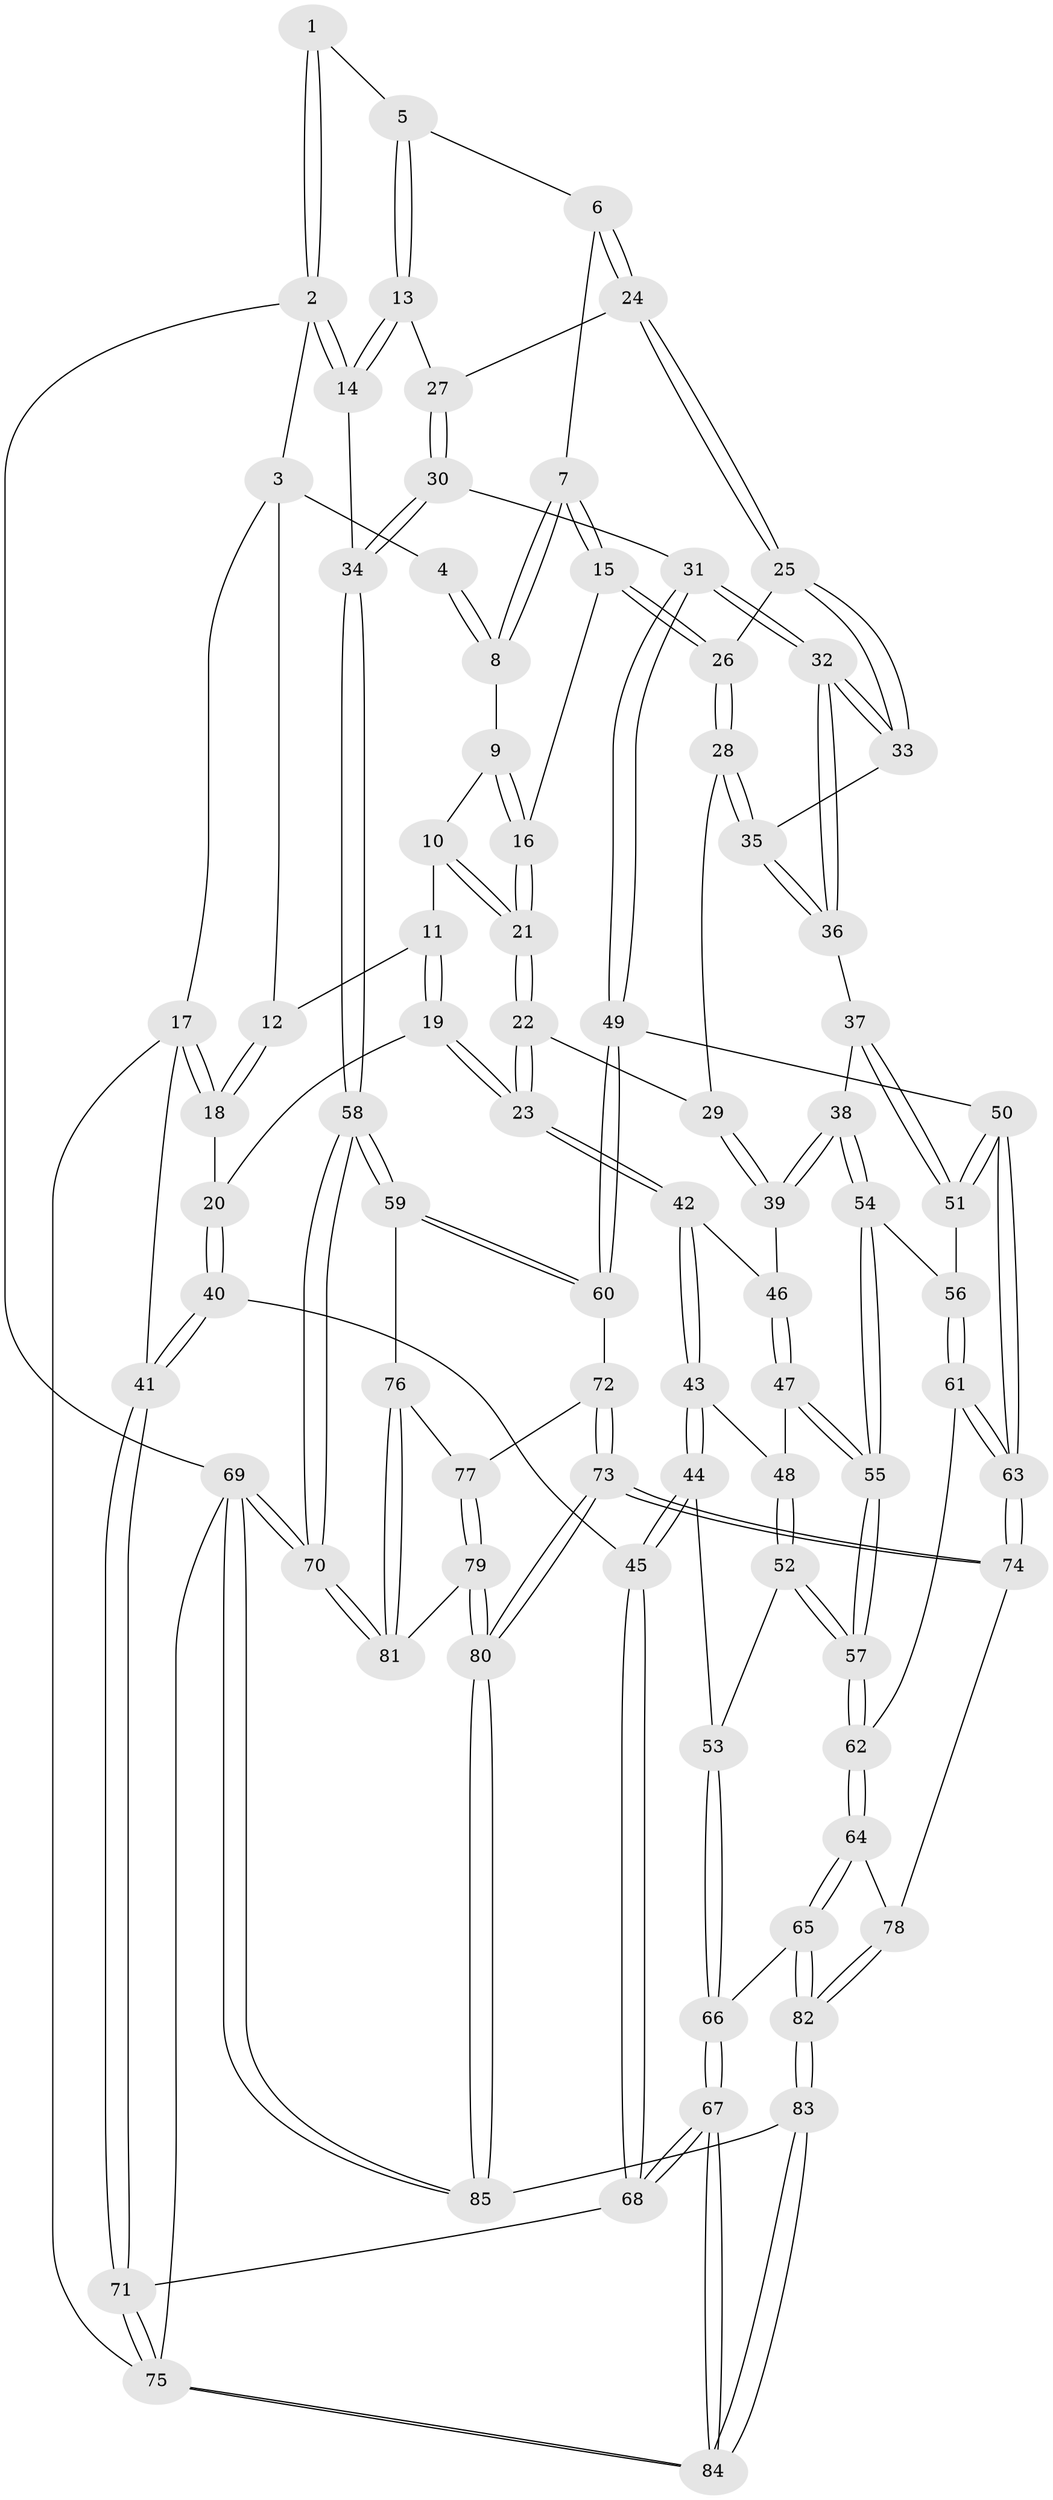 // coarse degree distribution, {4: 0.5510204081632653, 6: 0.08163265306122448, 5: 0.30612244897959184, 3: 0.061224489795918366}
// Generated by graph-tools (version 1.1) at 2025/52/02/27/25 19:52:38]
// undirected, 85 vertices, 209 edges
graph export_dot {
graph [start="1"]
  node [color=gray90,style=filled];
  1 [pos="+0.780404784718934+0"];
  2 [pos="+1+0"];
  3 [pos="+0.28060897417009306+0"];
  4 [pos="+0.40778612519417284+0"];
  5 [pos="+0.782367493082345+0"];
  6 [pos="+0.7188385917965794+0.12472632608212872"];
  7 [pos="+0.7031750752988827+0.12718059676906357"];
  8 [pos="+0.5051206750612469+0.08014628576051523"];
  9 [pos="+0.47606804422190874+0.15289354705432234"];
  10 [pos="+0.31569510034035947+0.16222512900147004"];
  11 [pos="+0.23065791085462192+0.08788231326260566"];
  12 [pos="+0.2227700154619398+0.07724470042927713"];
  13 [pos="+1+0.1979421240842773"];
  14 [pos="+1+0.21177081191572664"];
  15 [pos="+0.5518876363818906+0.2650918214913925"];
  16 [pos="+0.4931662223422445+0.24088743841719235"];
  17 [pos="+0+0.2220597689986268"];
  18 [pos="+0.010034938857718818+0.2228670198790727"];
  19 [pos="+0.23947043779253438+0.38329257770805825"];
  20 [pos="+0.19300462273780564+0.38808235881145886"];
  21 [pos="+0.3664692037550201+0.34042171307759483"];
  22 [pos="+0.35227085832925276+0.37529361265907174"];
  23 [pos="+0.3277087092108762+0.39628926646094687"];
  24 [pos="+0.7878129749937366+0.2589336126493719"];
  25 [pos="+0.7334690830153531+0.32949471253821444"];
  26 [pos="+0.5786716806808266+0.30991901783527814"];
  27 [pos="+0.8455340342765811+0.2684335338359197"];
  28 [pos="+0.5490523953281791+0.40888976575442704"];
  29 [pos="+0.5270496029454577+0.4191349838407438"];
  30 [pos="+0.9343084888789396+0.5292485948973349"];
  31 [pos="+0.8542694575485011+0.573973281577816"];
  32 [pos="+0.7885564335031526+0.5224886904593177"];
  33 [pos="+0.7255261353085186+0.40331441343990565"];
  34 [pos="+1+0.4878670997082333"];
  35 [pos="+0.6158664917187233+0.4420935875334697"];
  36 [pos="+0.6203150605732196+0.5443616075545766"];
  37 [pos="+0.618379358685241+0.5464309219351846"];
  38 [pos="+0.5175909500286203+0.575833870260141"];
  39 [pos="+0.5087653011302614+0.5660398136055921"];
  40 [pos="+0.057557323828096286+0.5964531443820964"];
  41 [pos="+0+0.598734436155931"];
  42 [pos="+0.33699169053276556+0.4433583845162797"];
  43 [pos="+0.2913304587963707+0.5552862116720019"];
  44 [pos="+0.16859630238706672+0.6410228709168034"];
  45 [pos="+0.11760344048294633+0.636009092985427"];
  46 [pos="+0.42754713937649524+0.5428260602967176"];
  47 [pos="+0.3722687558928357+0.628903119796409"];
  48 [pos="+0.3228848236788446+0.5932073830773654"];
  49 [pos="+0.8223254929915913+0.6750301149390644"];
  50 [pos="+0.7301451924301178+0.6991405337838978"];
  51 [pos="+0.6648842858292552+0.6540765912302626"];
  52 [pos="+0.2870295720765138+0.6815400388915592"];
  53 [pos="+0.22260326453945253+0.6766312375531923"];
  54 [pos="+0.5176316866510112+0.6518822595051083"];
  55 [pos="+0.3775814589187165+0.6774921446933047"];
  56 [pos="+0.5196701598465863+0.6554652635432775"];
  57 [pos="+0.36269236297773705+0.7002724620906613"];
  58 [pos="+1+0.880939312927827"];
  59 [pos="+1+0.825517566057416"];
  60 [pos="+0.8454241057654328+0.7190467239985125"];
  61 [pos="+0.5280061755444528+0.7114928590133199"];
  62 [pos="+0.3807442406844882+0.8073612607690394"];
  63 [pos="+0.6135592381066002+0.814237330496053"];
  64 [pos="+0.38028154581015855+0.8092937262798485"];
  65 [pos="+0.30265193773800697+0.8388650154479835"];
  66 [pos="+0.2759029922403882+0.8385950848818574"];
  67 [pos="+0.15577514377722154+0.8979215367206741"];
  68 [pos="+0.14201675582143125+0.8768860776443583"];
  69 [pos="+1+1"];
  70 [pos="+1+0.9554472119644205"];
  71 [pos="+0+0.7361993540695717"];
  72 [pos="+0.830129503285775+0.8087574279223698"];
  73 [pos="+0.6477348911553005+1"];
  74 [pos="+0.5992857736648656+0.9245309745129373"];
  75 [pos="+0+1"];
  76 [pos="+0.938724174214761+0.8761619585447386"];
  77 [pos="+0.8890464638754109+0.8839805295876458"];
  78 [pos="+0.40246703978840087+0.8312699011791626"];
  79 [pos="+0.8781307277891262+0.9602613883254723"];
  80 [pos="+0.6545821768913818+1"];
  81 [pos="+0.9193937856156561+0.9531475650055011"];
  82 [pos="+0.37108809369215284+1"];
  83 [pos="+0.37987952959758553+1"];
  84 [pos="+0.07585782565497778+1"];
  85 [pos="+0.6505788133296077+1"];
  1 -- 2;
  1 -- 2;
  1 -- 5;
  2 -- 3;
  2 -- 14;
  2 -- 14;
  2 -- 69;
  3 -- 4;
  3 -- 12;
  3 -- 17;
  4 -- 8;
  4 -- 8;
  5 -- 6;
  5 -- 13;
  5 -- 13;
  6 -- 7;
  6 -- 24;
  6 -- 24;
  7 -- 8;
  7 -- 8;
  7 -- 15;
  7 -- 15;
  8 -- 9;
  9 -- 10;
  9 -- 16;
  9 -- 16;
  10 -- 11;
  10 -- 21;
  10 -- 21;
  11 -- 12;
  11 -- 19;
  11 -- 19;
  12 -- 18;
  12 -- 18;
  13 -- 14;
  13 -- 14;
  13 -- 27;
  14 -- 34;
  15 -- 16;
  15 -- 26;
  15 -- 26;
  16 -- 21;
  16 -- 21;
  17 -- 18;
  17 -- 18;
  17 -- 41;
  17 -- 75;
  18 -- 20;
  19 -- 20;
  19 -- 23;
  19 -- 23;
  20 -- 40;
  20 -- 40;
  21 -- 22;
  21 -- 22;
  22 -- 23;
  22 -- 23;
  22 -- 29;
  23 -- 42;
  23 -- 42;
  24 -- 25;
  24 -- 25;
  24 -- 27;
  25 -- 26;
  25 -- 33;
  25 -- 33;
  26 -- 28;
  26 -- 28;
  27 -- 30;
  27 -- 30;
  28 -- 29;
  28 -- 35;
  28 -- 35;
  29 -- 39;
  29 -- 39;
  30 -- 31;
  30 -- 34;
  30 -- 34;
  31 -- 32;
  31 -- 32;
  31 -- 49;
  31 -- 49;
  32 -- 33;
  32 -- 33;
  32 -- 36;
  32 -- 36;
  33 -- 35;
  34 -- 58;
  34 -- 58;
  35 -- 36;
  35 -- 36;
  36 -- 37;
  37 -- 38;
  37 -- 51;
  37 -- 51;
  38 -- 39;
  38 -- 39;
  38 -- 54;
  38 -- 54;
  39 -- 46;
  40 -- 41;
  40 -- 41;
  40 -- 45;
  41 -- 71;
  41 -- 71;
  42 -- 43;
  42 -- 43;
  42 -- 46;
  43 -- 44;
  43 -- 44;
  43 -- 48;
  44 -- 45;
  44 -- 45;
  44 -- 53;
  45 -- 68;
  45 -- 68;
  46 -- 47;
  46 -- 47;
  47 -- 48;
  47 -- 55;
  47 -- 55;
  48 -- 52;
  48 -- 52;
  49 -- 50;
  49 -- 60;
  49 -- 60;
  50 -- 51;
  50 -- 51;
  50 -- 63;
  50 -- 63;
  51 -- 56;
  52 -- 53;
  52 -- 57;
  52 -- 57;
  53 -- 66;
  53 -- 66;
  54 -- 55;
  54 -- 55;
  54 -- 56;
  55 -- 57;
  55 -- 57;
  56 -- 61;
  56 -- 61;
  57 -- 62;
  57 -- 62;
  58 -- 59;
  58 -- 59;
  58 -- 70;
  58 -- 70;
  59 -- 60;
  59 -- 60;
  59 -- 76;
  60 -- 72;
  61 -- 62;
  61 -- 63;
  61 -- 63;
  62 -- 64;
  62 -- 64;
  63 -- 74;
  63 -- 74;
  64 -- 65;
  64 -- 65;
  64 -- 78;
  65 -- 66;
  65 -- 82;
  65 -- 82;
  66 -- 67;
  66 -- 67;
  67 -- 68;
  67 -- 68;
  67 -- 84;
  67 -- 84;
  68 -- 71;
  69 -- 70;
  69 -- 70;
  69 -- 85;
  69 -- 85;
  69 -- 75;
  70 -- 81;
  70 -- 81;
  71 -- 75;
  71 -- 75;
  72 -- 73;
  72 -- 73;
  72 -- 77;
  73 -- 74;
  73 -- 74;
  73 -- 80;
  73 -- 80;
  74 -- 78;
  75 -- 84;
  75 -- 84;
  76 -- 77;
  76 -- 81;
  76 -- 81;
  77 -- 79;
  77 -- 79;
  78 -- 82;
  78 -- 82;
  79 -- 80;
  79 -- 80;
  79 -- 81;
  80 -- 85;
  80 -- 85;
  82 -- 83;
  82 -- 83;
  83 -- 84;
  83 -- 84;
  83 -- 85;
}
